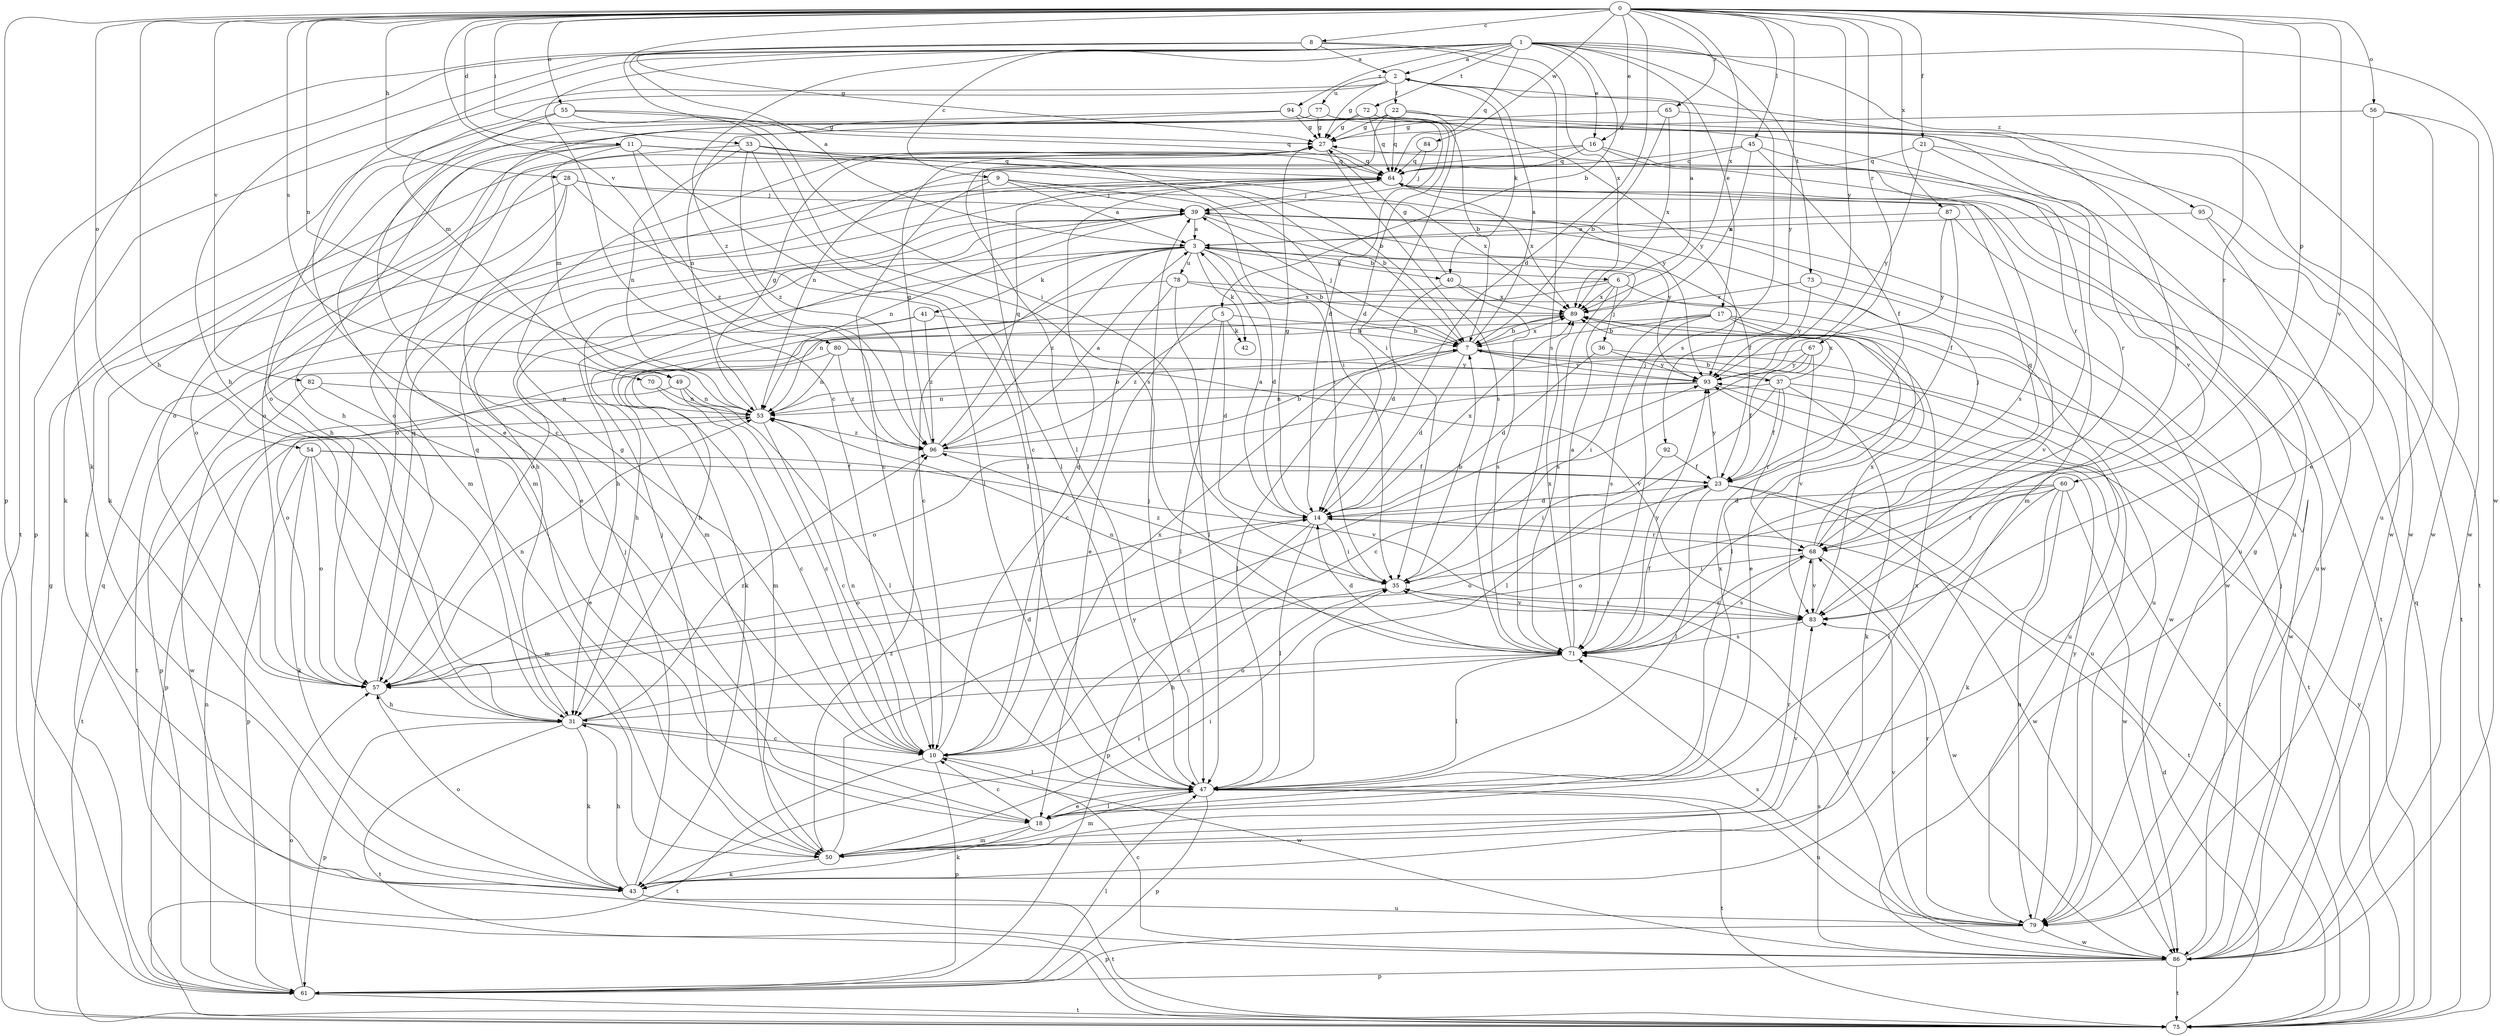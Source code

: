 strict digraph  {
0;
1;
2;
3;
5;
6;
7;
8;
9;
10;
11;
14;
16;
17;
18;
21;
22;
23;
27;
28;
31;
33;
35;
36;
37;
39;
40;
41;
42;
43;
45;
47;
49;
50;
53;
54;
55;
56;
57;
60;
61;
64;
65;
67;
68;
70;
71;
72;
73;
75;
77;
78;
79;
80;
82;
83;
84;
86;
87;
89;
92;
93;
94;
95;
96;
0 -> 8  [label=c];
0 -> 11  [label=d];
0 -> 14  [label=d];
0 -> 16  [label=e];
0 -> 21  [label=f];
0 -> 28  [label=h];
0 -> 31  [label=h];
0 -> 33  [label=i];
0 -> 35  [label=i];
0 -> 45  [label=l];
0 -> 53  [label=n];
0 -> 54  [label=o];
0 -> 55  [label=o];
0 -> 56  [label=o];
0 -> 60  [label=p];
0 -> 61  [label=p];
0 -> 65  [label=r];
0 -> 67  [label=r];
0 -> 68  [label=r];
0 -> 70  [label=s];
0 -> 80  [label=v];
0 -> 82  [label=v];
0 -> 83  [label=v];
0 -> 84  [label=w];
0 -> 87  [label=x];
0 -> 89  [label=x];
0 -> 92  [label=y];
0 -> 93  [label=y];
1 -> 2  [label=a];
1 -> 5  [label=b];
1 -> 9  [label=c];
1 -> 10  [label=c];
1 -> 16  [label=e];
1 -> 17  [label=e];
1 -> 18  [label=e];
1 -> 31  [label=h];
1 -> 64  [label=q];
1 -> 71  [label=s];
1 -> 72  [label=t];
1 -> 73  [label=t];
1 -> 75  [label=t];
1 -> 86  [label=w];
1 -> 94  [label=z];
1 -> 95  [label=z];
1 -> 96  [label=z];
2 -> 22  [label=f];
2 -> 27  [label=g];
2 -> 40  [label=k];
2 -> 49  [label=m];
2 -> 61  [label=p];
2 -> 77  [label=u];
2 -> 83  [label=v];
3 -> 6  [label=b];
3 -> 7  [label=b];
3 -> 10  [label=c];
3 -> 14  [label=d];
3 -> 31  [label=h];
3 -> 40  [label=k];
3 -> 41  [label=k];
3 -> 42  [label=k];
3 -> 57  [label=o];
3 -> 78  [label=u];
3 -> 96  [label=z];
5 -> 7  [label=b];
5 -> 14  [label=d];
5 -> 42  [label=k];
5 -> 47  [label=l];
5 -> 96  [label=z];
6 -> 2  [label=a];
6 -> 18  [label=e];
6 -> 36  [label=j];
6 -> 43  [label=k];
6 -> 71  [label=s];
6 -> 79  [label=u];
6 -> 89  [label=x];
7 -> 2  [label=a];
7 -> 14  [label=d];
7 -> 37  [label=j];
7 -> 39  [label=j];
7 -> 47  [label=l];
7 -> 75  [label=t];
7 -> 89  [label=x];
7 -> 93  [label=y];
8 -> 2  [label=a];
8 -> 3  [label=a];
8 -> 27  [label=g];
8 -> 43  [label=k];
8 -> 71  [label=s];
8 -> 89  [label=x];
9 -> 3  [label=a];
9 -> 7  [label=b];
9 -> 10  [label=c];
9 -> 35  [label=i];
9 -> 39  [label=j];
9 -> 57  [label=o];
10 -> 27  [label=g];
10 -> 47  [label=l];
10 -> 53  [label=n];
10 -> 61  [label=p];
10 -> 64  [label=q];
10 -> 75  [label=t];
10 -> 89  [label=x];
11 -> 7  [label=b];
11 -> 31  [label=h];
11 -> 47  [label=l];
11 -> 49  [label=m];
11 -> 57  [label=o];
11 -> 64  [label=q];
11 -> 96  [label=z];
14 -> 3  [label=a];
14 -> 27  [label=g];
14 -> 35  [label=i];
14 -> 47  [label=l];
14 -> 57  [label=o];
14 -> 61  [label=p];
14 -> 68  [label=r];
14 -> 89  [label=x];
16 -> 10  [label=c];
16 -> 57  [label=o];
16 -> 64  [label=q];
16 -> 71  [label=s];
16 -> 79  [label=u];
17 -> 7  [label=b];
17 -> 18  [label=e];
17 -> 31  [label=h];
17 -> 35  [label=i];
17 -> 47  [label=l];
17 -> 71  [label=s];
17 -> 86  [label=w];
18 -> 10  [label=c];
18 -> 43  [label=k];
18 -> 47  [label=l];
18 -> 50  [label=m];
18 -> 89  [label=x];
21 -> 64  [label=q];
21 -> 68  [label=r];
21 -> 75  [label=t];
21 -> 93  [label=y];
22 -> 27  [label=g];
22 -> 35  [label=i];
22 -> 43  [label=k];
22 -> 47  [label=l];
22 -> 64  [label=q];
22 -> 68  [label=r];
22 -> 86  [label=w];
23 -> 14  [label=d];
23 -> 47  [label=l];
23 -> 57  [label=o];
23 -> 75  [label=t];
23 -> 86  [label=w];
23 -> 93  [label=y];
27 -> 64  [label=q];
27 -> 71  [label=s];
28 -> 18  [label=e];
28 -> 39  [label=j];
28 -> 43  [label=k];
28 -> 47  [label=l];
28 -> 57  [label=o];
28 -> 89  [label=x];
31 -> 10  [label=c];
31 -> 14  [label=d];
31 -> 43  [label=k];
31 -> 61  [label=p];
31 -> 64  [label=q];
31 -> 75  [label=t];
31 -> 86  [label=w];
31 -> 96  [label=z];
33 -> 35  [label=i];
33 -> 47  [label=l];
33 -> 53  [label=n];
33 -> 57  [label=o];
33 -> 64  [label=q];
33 -> 93  [label=y];
33 -> 96  [label=z];
35 -> 7  [label=b];
35 -> 10  [label=c];
35 -> 83  [label=v];
35 -> 96  [label=z];
36 -> 14  [label=d];
36 -> 79  [label=u];
36 -> 93  [label=y];
37 -> 7  [label=b];
37 -> 23  [label=f];
37 -> 43  [label=k];
37 -> 47  [label=l];
37 -> 53  [label=n];
37 -> 68  [label=r];
37 -> 79  [label=u];
37 -> 89  [label=x];
39 -> 3  [label=a];
39 -> 23  [label=f];
39 -> 31  [label=h];
39 -> 50  [label=m];
39 -> 53  [label=n];
39 -> 86  [label=w];
39 -> 93  [label=y];
40 -> 14  [label=d];
40 -> 27  [label=g];
40 -> 71  [label=s];
40 -> 89  [label=x];
41 -> 7  [label=b];
41 -> 31  [label=h];
41 -> 75  [label=t];
41 -> 96  [label=z];
43 -> 31  [label=h];
43 -> 35  [label=i];
43 -> 39  [label=j];
43 -> 57  [label=o];
43 -> 75  [label=t];
43 -> 79  [label=u];
45 -> 23  [label=f];
45 -> 50  [label=m];
45 -> 53  [label=n];
45 -> 64  [label=q];
45 -> 89  [label=x];
47 -> 18  [label=e];
47 -> 39  [label=j];
47 -> 50  [label=m];
47 -> 61  [label=p];
47 -> 75  [label=t];
47 -> 79  [label=u];
49 -> 10  [label=c];
49 -> 47  [label=l];
49 -> 53  [label=n];
49 -> 61  [label=p];
50 -> 35  [label=i];
50 -> 39  [label=j];
50 -> 43  [label=k];
50 -> 68  [label=r];
50 -> 83  [label=v];
50 -> 89  [label=x];
50 -> 93  [label=y];
50 -> 96  [label=z];
53 -> 7  [label=b];
53 -> 10  [label=c];
53 -> 27  [label=g];
53 -> 75  [label=t];
53 -> 96  [label=z];
54 -> 23  [label=f];
54 -> 43  [label=k];
54 -> 50  [label=m];
54 -> 57  [label=o];
54 -> 61  [label=p];
54 -> 83  [label=v];
55 -> 10  [label=c];
55 -> 27  [label=g];
55 -> 43  [label=k];
55 -> 64  [label=q];
55 -> 71  [label=s];
56 -> 18  [label=e];
56 -> 27  [label=g];
56 -> 79  [label=u];
56 -> 86  [label=w];
57 -> 31  [label=h];
57 -> 53  [label=n];
57 -> 64  [label=q];
60 -> 14  [label=d];
60 -> 43  [label=k];
60 -> 47  [label=l];
60 -> 57  [label=o];
60 -> 68  [label=r];
60 -> 79  [label=u];
60 -> 86  [label=w];
61 -> 47  [label=l];
61 -> 53  [label=n];
61 -> 57  [label=o];
61 -> 64  [label=q];
61 -> 75  [label=t];
64 -> 39  [label=j];
64 -> 79  [label=u];
64 -> 86  [label=w];
64 -> 89  [label=x];
65 -> 7  [label=b];
65 -> 27  [label=g];
65 -> 86  [label=w];
65 -> 89  [label=x];
67 -> 10  [label=c];
67 -> 23  [label=f];
67 -> 61  [label=p];
67 -> 83  [label=v];
67 -> 93  [label=y];
68 -> 35  [label=i];
68 -> 39  [label=j];
68 -> 64  [label=q];
68 -> 71  [label=s];
68 -> 83  [label=v];
68 -> 86  [label=w];
70 -> 10  [label=c];
70 -> 53  [label=n];
71 -> 3  [label=a];
71 -> 14  [label=d];
71 -> 23  [label=f];
71 -> 31  [label=h];
71 -> 47  [label=l];
71 -> 53  [label=n];
71 -> 57  [label=o];
71 -> 68  [label=r];
71 -> 89  [label=x];
71 -> 93  [label=y];
72 -> 14  [label=d];
72 -> 27  [label=g];
72 -> 31  [label=h];
72 -> 64  [label=q];
72 -> 83  [label=v];
73 -> 83  [label=v];
73 -> 89  [label=x];
73 -> 93  [label=y];
75 -> 14  [label=d];
75 -> 27  [label=g];
75 -> 64  [label=q];
75 -> 93  [label=y];
77 -> 27  [label=g];
77 -> 50  [label=m];
77 -> 57  [label=o];
77 -> 86  [label=w];
77 -> 93  [label=y];
78 -> 10  [label=c];
78 -> 47  [label=l];
78 -> 53  [label=n];
78 -> 86  [label=w];
78 -> 89  [label=x];
79 -> 61  [label=p];
79 -> 68  [label=r];
79 -> 71  [label=s];
79 -> 83  [label=v];
79 -> 86  [label=w];
79 -> 93  [label=y];
80 -> 53  [label=n];
80 -> 57  [label=o];
80 -> 83  [label=v];
80 -> 93  [label=y];
80 -> 96  [label=z];
82 -> 18  [label=e];
82 -> 53  [label=n];
82 -> 86  [label=w];
83 -> 35  [label=i];
83 -> 71  [label=s];
83 -> 89  [label=x];
84 -> 39  [label=j];
84 -> 64  [label=q];
86 -> 10  [label=c];
86 -> 27  [label=g];
86 -> 35  [label=i];
86 -> 39  [label=j];
86 -> 61  [label=p];
86 -> 71  [label=s];
86 -> 75  [label=t];
87 -> 3  [label=a];
87 -> 23  [label=f];
87 -> 75  [label=t];
87 -> 93  [label=y];
89 -> 7  [label=b];
89 -> 50  [label=m];
92 -> 23  [label=f];
92 -> 35  [label=i];
93 -> 53  [label=n];
93 -> 57  [label=o];
93 -> 75  [label=t];
94 -> 7  [label=b];
94 -> 14  [label=d];
94 -> 27  [label=g];
94 -> 50  [label=m];
94 -> 53  [label=n];
95 -> 3  [label=a];
95 -> 75  [label=t];
95 -> 79  [label=u];
96 -> 3  [label=a];
96 -> 7  [label=b];
96 -> 23  [label=f];
96 -> 27  [label=g];
96 -> 64  [label=q];
}
